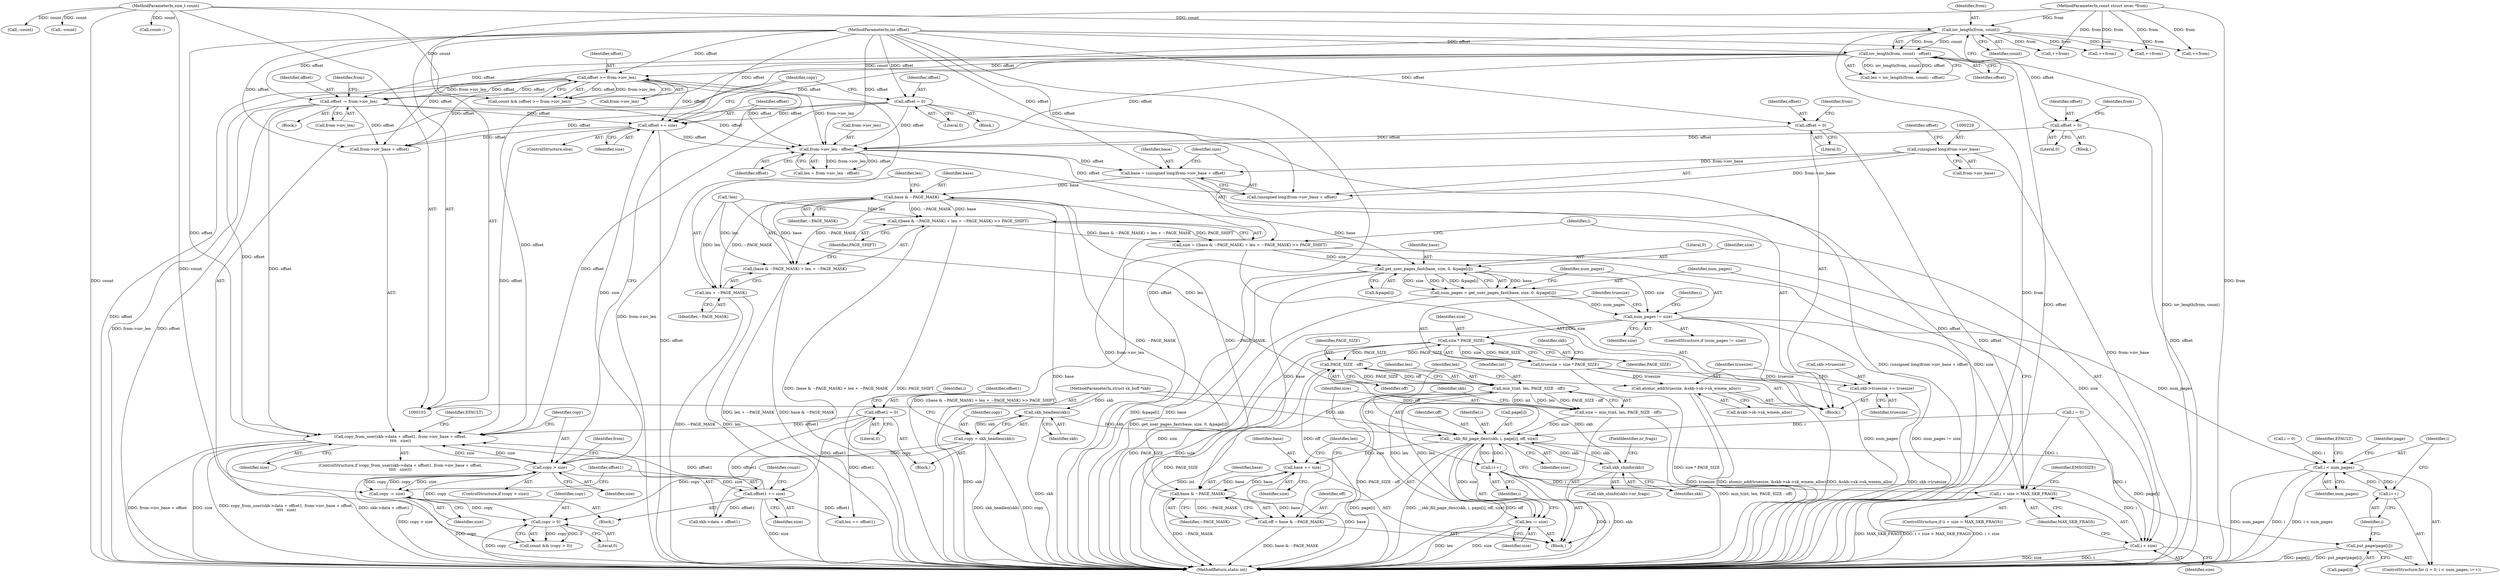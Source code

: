 digraph "0_linux_b92946e2919134ebe2a4083e4302236295ea2a73_0@integer" {
"1000225" [label="(Call,base = (unsigned long)from->iov_base + offset)"];
"1000228" [label="(Call,(unsigned long)from->iov_base)"];
"1000210" [label="(Call,from->iov_len - offset)"];
"1000134" [label="(Call,offset >= from->iov_len)"];
"1000140" [label="(Call,offset -= from->iov_len)"];
"1000112" [label="(Call,iov_length(from, count) - offset)"];
"1000113" [label="(Call,iov_length(from, count))"];
"1000105" [label="(MethodParameterIn,const struct iovec *from)"];
"1000107" [label="(MethodParameterIn,size_t count)"];
"1000106" [label="(MethodParameterIn,int offset)"];
"1000181" [label="(Call,offset = 0)"];
"1000185" [label="(Call,offset += size)"];
"1000173" [label="(Call,copy > size)"];
"1000188" [label="(Call,copy -= size)"];
"1000152" [label="(Call,copy > 0)"];
"1000118" [label="(Call,copy = skb_headlen(skb))"];
"1000120" [label="(Call,skb_headlen(skb))"];
"1000104" [label="(MethodParameterIn,struct sk_buff *skb)"];
"1000157" [label="(Call,copy_from_user(skb->data + offset1, from->iov_base + offset,\n\t\t\t\t   size))"];
"1000124" [label="(Call,offset1 = 0)"];
"1000191" [label="(Call,offset1 += size)"];
"1000352" [label="(Call,offset = 0)"];
"1000219" [label="(Call,offset = 0)"];
"1000238" [label="(Call,base & ~PAGE_MASK)"];
"1000236" [label="(Call,((base & ~PAGE_MASK) + len + ~PAGE_MASK) >> PAGE_SHIFT)"];
"1000234" [label="(Call,size = ((base & ~PAGE_MASK) + len + ~PAGE_MASK) >> PAGE_SHIFT)"];
"1000246" [label="(Call,i + size > MAX_SKB_FRAGS)"];
"1000247" [label="(Call,i + size)"];
"1000256" [label="(Call,get_user_pages_fast(base, size, 0, &page[i]))"];
"1000254" [label="(Call,num_pages = get_user_pages_fast(base, size, 0, &page[i]))"];
"1000265" [label="(Call,num_pages != size)"];
"1000273" [label="(Call,i < num_pages)"];
"1000276" [label="(Call,i++)"];
"1000287" [label="(Call,size * PAGE_SIZE)"];
"1000285" [label="(Call,truesize = size * PAGE_SIZE)"];
"1000300" [label="(Call,skb->truesize += truesize)"];
"1000305" [label="(Call,atomic_add(truesize, &skb->sk->sk_wmem_alloc))"];
"1000328" [label="(Call,PAGE_SIZE - off)"];
"1000325" [label="(Call,min_t(int, len, PAGE_SIZE - off))"];
"1000323" [label="(Call,size = min_t(int, len, PAGE_SIZE - off))"];
"1000331" [label="(Call,__skb_fill_page_desc(skb, i, page[i], off, size))"];
"1000278" [label="(Call,put_page(page[i]))"];
"1000341" [label="(Call,skb_shinfo(skb))"];
"1000344" [label="(Call,base += size)"];
"1000319" [label="(Call,base & ~PAGE_MASK)"];
"1000317" [label="(Call,off = base & ~PAGE_MASK)"];
"1000347" [label="(Call,len -= size)"];
"1000350" [label="(Call,i++)"];
"1000237" [label="(Call,(base & ~PAGE_MASK) + len + ~PAGE_MASK)"];
"1000241" [label="(Call,len + ~PAGE_MASK)"];
"1000135" [label="(Identifier,offset)"];
"1000219" [label="(Call,offset = 0)"];
"1000274" [label="(Identifier,i)"];
"1000150" [label="(Call,count && (copy > 0))"];
"1000249" [label="(Identifier,size)"];
"1000156" [label="(ControlStructure,if (copy_from_user(skb->data + offset1, from->iov_base + offset,\n\t\t\t\t   size)))"];
"1000163" [label="(Call,from->iov_base + offset)"];
"1000116" [label="(Identifier,offset)"];
"1000191" [label="(Call,offset1 += size)"];
"1000245" [label="(ControlStructure,if (i + size > MAX_SKB_FRAGS))"];
"1000257" [label="(Identifier,base)"];
"1000250" [label="(Identifier,MAX_SKB_FRAGS)"];
"1000320" [label="(Identifier,base)"];
"1000280" [label="(Identifier,page)"];
"1000176" [label="(Block,)"];
"1000266" [label="(Identifier,num_pages)"];
"1000179" [label="(Call,--count)"];
"1000107" [label="(MethodParameterIn,size_t count)"];
"1000192" [label="(Identifier,offset1)"];
"1000125" [label="(Identifier,offset1)"];
"1000292" [label="(Identifier,skb)"];
"1000275" [label="(Identifier,num_pages)"];
"1000154" [label="(Literal,0)"];
"1000254" [label="(Call,num_pages = get_user_pages_fast(base, size, 0, &page[i]))"];
"1000345" [label="(Identifier,base)"];
"1000134" [label="(Call,offset >= from->iov_len)"];
"1000304" [label="(Identifier,truesize)"];
"1000239" [label="(Identifier,base)"];
"1000230" [label="(Call,from->iov_base)"];
"1000270" [label="(Call,i = 0)"];
"1000278" [label="(Call,put_page(page[i]))"];
"1000172" [label="(ControlStructure,if (copy > size))"];
"1000222" [label="(Call,++from)"];
"1000344" [label="(Call,base += size)"];
"1000349" [label="(Identifier,size)"];
"1000186" [label="(Identifier,offset)"];
"1000327" [label="(Identifier,len)"];
"1000147" [label="(Call,--count)"];
"1000183" [label="(Literal,0)"];
"1000356" [label="(Identifier,from)"];
"1000228" [label="(Call,(unsigned long)from->iov_base)"];
"1000118" [label="(Call,copy = skb_headlen(skb))"];
"1000306" [label="(Identifier,truesize)"];
"1000185" [label="(Call,offset += size)"];
"1000300" [label="(Call,skb->truesize += truesize)"];
"1000104" [label="(MethodParameterIn,struct sk_buff *skb)"];
"1000340" [label="(Call,skb_shinfo(skb)->nr_frags)"];
"1000288" [label="(Identifier,size)"];
"1000243" [label="(Identifier,~PAGE_MASK)"];
"1000142" [label="(Call,from->iov_len)"];
"1000132" [label="(Call,count && (offset >= from->iov_len))"];
"1000177" [label="(Call,++from)"];
"1000277" [label="(Identifier,i)"];
"1000328" [label="(Call,PAGE_SIZE - off)"];
"1000286" [label="(Identifier,truesize)"];
"1000203" [label="(Block,)"];
"1000211" [label="(Call,from->iov_len)"];
"1000236" [label="(Call,((base & ~PAGE_MASK) + len + ~PAGE_MASK) >> PAGE_SHIFT)"];
"1000140" [label="(Call,offset -= from->iov_len)"];
"1000329" [label="(Identifier,PAGE_SIZE)"];
"1000318" [label="(Identifier,off)"];
"1000174" [label="(Identifier,copy)"];
"1000323" [label="(Call,size = min_t(int, len, PAGE_SIZE - off))"];
"1000350" [label="(Call,i++)"];
"1000260" [label="(Call,&page[i])"];
"1000184" [label="(ControlStructure,else)"];
"1000307" [label="(Call,&skb->sk->sk_wmem_alloc)"];
"1000190" [label="(Identifier,size)"];
"1000182" [label="(Identifier,offset)"];
"1000359" [label="(MethodReturn,static int)"];
"1000141" [label="(Identifier,offset)"];
"1000346" [label="(Identifier,size)"];
"1000233" [label="(Identifier,offset)"];
"1000284" [label="(Identifier,EFAULT)"];
"1000343" [label="(FieldIdentifier,nr_frags)"];
"1000151" [label="(Identifier,count)"];
"1000287" [label="(Call,size * PAGE_SIZE)"];
"1000126" [label="(Literal,0)"];
"1000259" [label="(Literal,0)"];
"1000139" [label="(Block,)"];
"1000221" [label="(Literal,0)"];
"1000244" [label="(Identifier,PAGE_SHIFT)"];
"1000235" [label="(Identifier,size)"];
"1000332" [label="(Identifier,skb)"];
"1000237" [label="(Call,(base & ~PAGE_MASK) + len + ~PAGE_MASK)"];
"1000267" [label="(Identifier,size)"];
"1000333" [label="(Identifier,i)"];
"1000342" [label="(Identifier,skb)"];
"1000240" [label="(Identifier,~PAGE_MASK)"];
"1000119" [label="(Identifier,copy)"];
"1000354" [label="(Literal,0)"];
"1000157" [label="(Call,copy_from_user(skb->data + offset1, from->iov_base + offset,\n\t\t\t\t   size))"];
"1000324" [label="(Identifier,size)"];
"1000129" [label="(Identifier,i)"];
"1000128" [label="(Call,i = 0)"];
"1000352" [label="(Call,offset = 0)"];
"1000158" [label="(Call,skb->data + offset1)"];
"1000225" [label="(Call,base = (unsigned long)from->iov_base + offset)"];
"1000187" [label="(Identifier,size)"];
"1000115" [label="(Identifier,count)"];
"1000201" [label="(Call,count--)"];
"1000315" [label="(Block,)"];
"1000279" [label="(Call,page[i])"];
"1000317" [label="(Call,off = base & ~PAGE_MASK)"];
"1000189" [label="(Identifier,copy)"];
"1000247" [label="(Call,i + size)"];
"1000136" [label="(Call,from->iov_len)"];
"1000256" [label="(Call,get_user_pages_fast(base, size, 0, &page[i]))"];
"1000168" [label="(Identifier,size)"];
"1000188" [label="(Call,copy -= size)"];
"1000181" [label="(Call,offset = 0)"];
"1000314" [label="(Identifier,len)"];
"1000264" [label="(ControlStructure,if (num_pages != size))"];
"1000330" [label="(Identifier,off)"];
"1000338" [label="(Identifier,size)"];
"1000348" [label="(Identifier,len)"];
"1000121" [label="(Identifier,skb)"];
"1000110" [label="(Call,len = iov_length(from, count) - offset)"];
"1000195" [label="(Call,len == offset1)"];
"1000112" [label="(Call,iov_length(from, count) - offset)"];
"1000220" [label="(Identifier,offset)"];
"1000153" [label="(Identifier,copy)"];
"1000218" [label="(Block,)"];
"1000325" [label="(Call,min_t(int, len, PAGE_SIZE - off))"];
"1000223" [label="(Identifier,from)"];
"1000253" [label="(Identifier,EMSGSIZE)"];
"1000120" [label="(Call,skb_headlen(skb))"];
"1000351" [label="(Identifier,i)"];
"1000234" [label="(Call,size = ((base & ~PAGE_MASK) + len + ~PAGE_MASK) >> PAGE_SHIFT)"];
"1000124" [label="(Call,offset1 = 0)"];
"1000248" [label="(Identifier,i)"];
"1000246" [label="(Call,i + size > MAX_SKB_FRAGS)"];
"1000269" [label="(ControlStructure,for (i = 0; i < num_pages; i++))"];
"1000273" [label="(Call,i < num_pages)"];
"1000146" [label="(Identifier,from)"];
"1000331" [label="(Call,__skb_fill_page_desc(skb, i, page[i], off, size))"];
"1000326" [label="(Identifier,int)"];
"1000265" [label="(Call,num_pages != size)"];
"1000175" [label="(Identifier,size)"];
"1000155" [label="(Block,)"];
"1000108" [label="(Block,)"];
"1000271" [label="(Identifier,i)"];
"1000214" [label="(Identifier,offset)"];
"1000216" [label="(Call,!len)"];
"1000334" [label="(Call,page[i])"];
"1000242" [label="(Identifier,len)"];
"1000210" [label="(Call,from->iov_len - offset)"];
"1000258" [label="(Identifier,size)"];
"1000289" [label="(Identifier,PAGE_SIZE)"];
"1000305" [label="(Call,atomic_add(truesize, &skb->sk->sk_wmem_alloc))"];
"1000178" [label="(Identifier,from)"];
"1000341" [label="(Call,skb_shinfo(skb))"];
"1000113" [label="(Call,iov_length(from, count))"];
"1000173" [label="(Call,copy > size)"];
"1000241" [label="(Call,len + ~PAGE_MASK)"];
"1000301" [label="(Call,skb->truesize)"];
"1000208" [label="(Call,len = from->iov_len - offset)"];
"1000114" [label="(Identifier,from)"];
"1000238" [label="(Call,base & ~PAGE_MASK)"];
"1000227" [label="(Call,(unsigned long)from->iov_base + offset)"];
"1000347" [label="(Call,len -= size)"];
"1000337" [label="(Identifier,off)"];
"1000145" [label="(Call,++from)"];
"1000355" [label="(Call,++from)"];
"1000105" [label="(MethodParameterIn,const struct iovec *from)"];
"1000193" [label="(Identifier,size)"];
"1000285" [label="(Call,truesize = size * PAGE_SIZE)"];
"1000152" [label="(Call,copy > 0)"];
"1000319" [label="(Call,base & ~PAGE_MASK)"];
"1000321" [label="(Identifier,~PAGE_MASK)"];
"1000353" [label="(Identifier,offset)"];
"1000106" [label="(MethodParameterIn,int offset)"];
"1000276" [label="(Call,i++)"];
"1000226" [label="(Identifier,base)"];
"1000171" [label="(Identifier,EFAULT)"];
"1000255" [label="(Identifier,num_pages)"];
"1000225" -> "1000203"  [label="AST: "];
"1000225" -> "1000227"  [label="CFG: "];
"1000226" -> "1000225"  [label="AST: "];
"1000227" -> "1000225"  [label="AST: "];
"1000235" -> "1000225"  [label="CFG: "];
"1000225" -> "1000359"  [label="DDG: (unsigned long)from->iov_base + offset"];
"1000228" -> "1000225"  [label="DDG: from->iov_base"];
"1000210" -> "1000225"  [label="DDG: offset"];
"1000106" -> "1000225"  [label="DDG: offset"];
"1000225" -> "1000238"  [label="DDG: base"];
"1000228" -> "1000227"  [label="AST: "];
"1000228" -> "1000230"  [label="CFG: "];
"1000229" -> "1000228"  [label="AST: "];
"1000230" -> "1000228"  [label="AST: "];
"1000233" -> "1000228"  [label="CFG: "];
"1000228" -> "1000359"  [label="DDG: from->iov_base"];
"1000228" -> "1000227"  [label="DDG: from->iov_base"];
"1000210" -> "1000208"  [label="AST: "];
"1000210" -> "1000214"  [label="CFG: "];
"1000211" -> "1000210"  [label="AST: "];
"1000214" -> "1000210"  [label="AST: "];
"1000208" -> "1000210"  [label="CFG: "];
"1000210" -> "1000359"  [label="DDG: from->iov_len"];
"1000210" -> "1000208"  [label="DDG: from->iov_len"];
"1000210" -> "1000208"  [label="DDG: offset"];
"1000134" -> "1000210"  [label="DDG: from->iov_len"];
"1000134" -> "1000210"  [label="DDG: offset"];
"1000181" -> "1000210"  [label="DDG: offset"];
"1000185" -> "1000210"  [label="DDG: offset"];
"1000140" -> "1000210"  [label="DDG: offset"];
"1000352" -> "1000210"  [label="DDG: offset"];
"1000219" -> "1000210"  [label="DDG: offset"];
"1000112" -> "1000210"  [label="DDG: offset"];
"1000106" -> "1000210"  [label="DDG: offset"];
"1000210" -> "1000227"  [label="DDG: offset"];
"1000134" -> "1000132"  [label="AST: "];
"1000134" -> "1000136"  [label="CFG: "];
"1000135" -> "1000134"  [label="AST: "];
"1000136" -> "1000134"  [label="AST: "];
"1000132" -> "1000134"  [label="CFG: "];
"1000134" -> "1000359"  [label="DDG: offset"];
"1000134" -> "1000359"  [label="DDG: from->iov_len"];
"1000134" -> "1000132"  [label="DDG: offset"];
"1000134" -> "1000132"  [label="DDG: from->iov_len"];
"1000140" -> "1000134"  [label="DDG: offset"];
"1000112" -> "1000134"  [label="DDG: offset"];
"1000106" -> "1000134"  [label="DDG: offset"];
"1000134" -> "1000140"  [label="DDG: from->iov_len"];
"1000134" -> "1000140"  [label="DDG: offset"];
"1000134" -> "1000157"  [label="DDG: offset"];
"1000134" -> "1000163"  [label="DDG: offset"];
"1000134" -> "1000185"  [label="DDG: offset"];
"1000140" -> "1000139"  [label="AST: "];
"1000140" -> "1000142"  [label="CFG: "];
"1000141" -> "1000140"  [label="AST: "];
"1000142" -> "1000140"  [label="AST: "];
"1000146" -> "1000140"  [label="CFG: "];
"1000140" -> "1000359"  [label="DDG: from->iov_len"];
"1000140" -> "1000359"  [label="DDG: offset"];
"1000112" -> "1000140"  [label="DDG: offset"];
"1000106" -> "1000140"  [label="DDG: offset"];
"1000140" -> "1000157"  [label="DDG: offset"];
"1000140" -> "1000163"  [label="DDG: offset"];
"1000140" -> "1000185"  [label="DDG: offset"];
"1000112" -> "1000110"  [label="AST: "];
"1000112" -> "1000116"  [label="CFG: "];
"1000113" -> "1000112"  [label="AST: "];
"1000116" -> "1000112"  [label="AST: "];
"1000110" -> "1000112"  [label="CFG: "];
"1000112" -> "1000359"  [label="DDG: iov_length(from, count)"];
"1000112" -> "1000359"  [label="DDG: offset"];
"1000112" -> "1000110"  [label="DDG: iov_length(from, count)"];
"1000112" -> "1000110"  [label="DDG: offset"];
"1000113" -> "1000112"  [label="DDG: from"];
"1000113" -> "1000112"  [label="DDG: count"];
"1000106" -> "1000112"  [label="DDG: offset"];
"1000112" -> "1000157"  [label="DDG: offset"];
"1000112" -> "1000163"  [label="DDG: offset"];
"1000112" -> "1000185"  [label="DDG: offset"];
"1000113" -> "1000115"  [label="CFG: "];
"1000114" -> "1000113"  [label="AST: "];
"1000115" -> "1000113"  [label="AST: "];
"1000116" -> "1000113"  [label="CFG: "];
"1000113" -> "1000359"  [label="DDG: from"];
"1000105" -> "1000113"  [label="DDG: from"];
"1000107" -> "1000113"  [label="DDG: count"];
"1000113" -> "1000132"  [label="DDG: count"];
"1000113" -> "1000145"  [label="DDG: from"];
"1000113" -> "1000177"  [label="DDG: from"];
"1000113" -> "1000222"  [label="DDG: from"];
"1000113" -> "1000355"  [label="DDG: from"];
"1000105" -> "1000103"  [label="AST: "];
"1000105" -> "1000359"  [label="DDG: from"];
"1000105" -> "1000145"  [label="DDG: from"];
"1000105" -> "1000177"  [label="DDG: from"];
"1000105" -> "1000222"  [label="DDG: from"];
"1000105" -> "1000355"  [label="DDG: from"];
"1000107" -> "1000103"  [label="AST: "];
"1000107" -> "1000359"  [label="DDG: count"];
"1000107" -> "1000132"  [label="DDG: count"];
"1000107" -> "1000147"  [label="DDG: count"];
"1000107" -> "1000150"  [label="DDG: count"];
"1000107" -> "1000179"  [label="DDG: count"];
"1000107" -> "1000201"  [label="DDG: count"];
"1000106" -> "1000103"  [label="AST: "];
"1000106" -> "1000359"  [label="DDG: offset"];
"1000106" -> "1000157"  [label="DDG: offset"];
"1000106" -> "1000163"  [label="DDG: offset"];
"1000106" -> "1000181"  [label="DDG: offset"];
"1000106" -> "1000185"  [label="DDG: offset"];
"1000106" -> "1000219"  [label="DDG: offset"];
"1000106" -> "1000227"  [label="DDG: offset"];
"1000106" -> "1000352"  [label="DDG: offset"];
"1000181" -> "1000176"  [label="AST: "];
"1000181" -> "1000183"  [label="CFG: "];
"1000182" -> "1000181"  [label="AST: "];
"1000183" -> "1000181"  [label="AST: "];
"1000189" -> "1000181"  [label="CFG: "];
"1000181" -> "1000359"  [label="DDG: offset"];
"1000181" -> "1000157"  [label="DDG: offset"];
"1000181" -> "1000163"  [label="DDG: offset"];
"1000181" -> "1000185"  [label="DDG: offset"];
"1000185" -> "1000184"  [label="AST: "];
"1000185" -> "1000187"  [label="CFG: "];
"1000186" -> "1000185"  [label="AST: "];
"1000187" -> "1000185"  [label="AST: "];
"1000189" -> "1000185"  [label="CFG: "];
"1000185" -> "1000359"  [label="DDG: offset"];
"1000185" -> "1000157"  [label="DDG: offset"];
"1000185" -> "1000163"  [label="DDG: offset"];
"1000173" -> "1000185"  [label="DDG: size"];
"1000173" -> "1000172"  [label="AST: "];
"1000173" -> "1000175"  [label="CFG: "];
"1000174" -> "1000173"  [label="AST: "];
"1000175" -> "1000173"  [label="AST: "];
"1000178" -> "1000173"  [label="CFG: "];
"1000186" -> "1000173"  [label="CFG: "];
"1000173" -> "1000359"  [label="DDG: copy > size"];
"1000173" -> "1000157"  [label="DDG: size"];
"1000188" -> "1000173"  [label="DDG: copy"];
"1000152" -> "1000173"  [label="DDG: copy"];
"1000118" -> "1000173"  [label="DDG: copy"];
"1000157" -> "1000173"  [label="DDG: size"];
"1000173" -> "1000188"  [label="DDG: size"];
"1000173" -> "1000188"  [label="DDG: copy"];
"1000173" -> "1000191"  [label="DDG: size"];
"1000188" -> "1000155"  [label="AST: "];
"1000188" -> "1000190"  [label="CFG: "];
"1000189" -> "1000188"  [label="AST: "];
"1000190" -> "1000188"  [label="AST: "];
"1000192" -> "1000188"  [label="CFG: "];
"1000188" -> "1000359"  [label="DDG: copy"];
"1000188" -> "1000152"  [label="DDG: copy"];
"1000152" -> "1000150"  [label="AST: "];
"1000152" -> "1000154"  [label="CFG: "];
"1000153" -> "1000152"  [label="AST: "];
"1000154" -> "1000152"  [label="AST: "];
"1000150" -> "1000152"  [label="CFG: "];
"1000152" -> "1000359"  [label="DDG: copy"];
"1000152" -> "1000150"  [label="DDG: copy"];
"1000152" -> "1000150"  [label="DDG: 0"];
"1000118" -> "1000152"  [label="DDG: copy"];
"1000118" -> "1000108"  [label="AST: "];
"1000118" -> "1000120"  [label="CFG: "];
"1000119" -> "1000118"  [label="AST: "];
"1000120" -> "1000118"  [label="AST: "];
"1000125" -> "1000118"  [label="CFG: "];
"1000118" -> "1000359"  [label="DDG: skb_headlen(skb)"];
"1000118" -> "1000359"  [label="DDG: copy"];
"1000120" -> "1000118"  [label="DDG: skb"];
"1000120" -> "1000121"  [label="CFG: "];
"1000121" -> "1000120"  [label="AST: "];
"1000120" -> "1000359"  [label="DDG: skb"];
"1000104" -> "1000120"  [label="DDG: skb"];
"1000120" -> "1000331"  [label="DDG: skb"];
"1000104" -> "1000103"  [label="AST: "];
"1000104" -> "1000359"  [label="DDG: skb"];
"1000104" -> "1000331"  [label="DDG: skb"];
"1000104" -> "1000341"  [label="DDG: skb"];
"1000157" -> "1000156"  [label="AST: "];
"1000157" -> "1000168"  [label="CFG: "];
"1000158" -> "1000157"  [label="AST: "];
"1000163" -> "1000157"  [label="AST: "];
"1000168" -> "1000157"  [label="AST: "];
"1000171" -> "1000157"  [label="CFG: "];
"1000174" -> "1000157"  [label="CFG: "];
"1000157" -> "1000359"  [label="DDG: size"];
"1000157" -> "1000359"  [label="DDG: copy_from_user(skb->data + offset1, from->iov_base + offset,\n\t\t\t\t   size)"];
"1000157" -> "1000359"  [label="DDG: skb->data + offset1"];
"1000157" -> "1000359"  [label="DDG: from->iov_base + offset"];
"1000124" -> "1000157"  [label="DDG: offset1"];
"1000191" -> "1000157"  [label="DDG: offset1"];
"1000124" -> "1000108"  [label="AST: "];
"1000124" -> "1000126"  [label="CFG: "];
"1000125" -> "1000124"  [label="AST: "];
"1000126" -> "1000124"  [label="AST: "];
"1000129" -> "1000124"  [label="CFG: "];
"1000124" -> "1000158"  [label="DDG: offset1"];
"1000124" -> "1000191"  [label="DDG: offset1"];
"1000124" -> "1000195"  [label="DDG: offset1"];
"1000191" -> "1000155"  [label="AST: "];
"1000191" -> "1000193"  [label="CFG: "];
"1000192" -> "1000191"  [label="AST: "];
"1000193" -> "1000191"  [label="AST: "];
"1000151" -> "1000191"  [label="CFG: "];
"1000191" -> "1000359"  [label="DDG: size"];
"1000191" -> "1000158"  [label="DDG: offset1"];
"1000191" -> "1000195"  [label="DDG: offset1"];
"1000352" -> "1000203"  [label="AST: "];
"1000352" -> "1000354"  [label="CFG: "];
"1000353" -> "1000352"  [label="AST: "];
"1000354" -> "1000352"  [label="AST: "];
"1000356" -> "1000352"  [label="CFG: "];
"1000352" -> "1000359"  [label="DDG: offset"];
"1000219" -> "1000218"  [label="AST: "];
"1000219" -> "1000221"  [label="CFG: "];
"1000220" -> "1000219"  [label="AST: "];
"1000221" -> "1000219"  [label="AST: "];
"1000223" -> "1000219"  [label="CFG: "];
"1000219" -> "1000359"  [label="DDG: offset"];
"1000238" -> "1000237"  [label="AST: "];
"1000238" -> "1000240"  [label="CFG: "];
"1000239" -> "1000238"  [label="AST: "];
"1000240" -> "1000238"  [label="AST: "];
"1000242" -> "1000238"  [label="CFG: "];
"1000238" -> "1000359"  [label="DDG: base"];
"1000238" -> "1000236"  [label="DDG: base"];
"1000238" -> "1000236"  [label="DDG: ~PAGE_MASK"];
"1000238" -> "1000237"  [label="DDG: base"];
"1000238" -> "1000237"  [label="DDG: ~PAGE_MASK"];
"1000319" -> "1000238"  [label="DDG: ~PAGE_MASK"];
"1000238" -> "1000241"  [label="DDG: ~PAGE_MASK"];
"1000238" -> "1000256"  [label="DDG: base"];
"1000238" -> "1000319"  [label="DDG: ~PAGE_MASK"];
"1000236" -> "1000234"  [label="AST: "];
"1000236" -> "1000244"  [label="CFG: "];
"1000237" -> "1000236"  [label="AST: "];
"1000244" -> "1000236"  [label="AST: "];
"1000234" -> "1000236"  [label="CFG: "];
"1000236" -> "1000359"  [label="DDG: (base & ~PAGE_MASK) + len + ~PAGE_MASK"];
"1000236" -> "1000359"  [label="DDG: PAGE_SHIFT"];
"1000236" -> "1000234"  [label="DDG: (base & ~PAGE_MASK) + len + ~PAGE_MASK"];
"1000236" -> "1000234"  [label="DDG: PAGE_SHIFT"];
"1000216" -> "1000236"  [label="DDG: len"];
"1000234" -> "1000203"  [label="AST: "];
"1000235" -> "1000234"  [label="AST: "];
"1000248" -> "1000234"  [label="CFG: "];
"1000234" -> "1000359"  [label="DDG: ((base & ~PAGE_MASK) + len + ~PAGE_MASK) >> PAGE_SHIFT"];
"1000234" -> "1000246"  [label="DDG: size"];
"1000234" -> "1000247"  [label="DDG: size"];
"1000234" -> "1000256"  [label="DDG: size"];
"1000246" -> "1000245"  [label="AST: "];
"1000246" -> "1000250"  [label="CFG: "];
"1000247" -> "1000246"  [label="AST: "];
"1000250" -> "1000246"  [label="AST: "];
"1000253" -> "1000246"  [label="CFG: "];
"1000255" -> "1000246"  [label="CFG: "];
"1000246" -> "1000359"  [label="DDG: MAX_SKB_FRAGS"];
"1000246" -> "1000359"  [label="DDG: i + size > MAX_SKB_FRAGS"];
"1000246" -> "1000359"  [label="DDG: i + size"];
"1000350" -> "1000246"  [label="DDG: i"];
"1000128" -> "1000246"  [label="DDG: i"];
"1000247" -> "1000249"  [label="CFG: "];
"1000248" -> "1000247"  [label="AST: "];
"1000249" -> "1000247"  [label="AST: "];
"1000250" -> "1000247"  [label="CFG: "];
"1000247" -> "1000359"  [label="DDG: i"];
"1000247" -> "1000359"  [label="DDG: size"];
"1000350" -> "1000247"  [label="DDG: i"];
"1000128" -> "1000247"  [label="DDG: i"];
"1000256" -> "1000254"  [label="AST: "];
"1000256" -> "1000260"  [label="CFG: "];
"1000257" -> "1000256"  [label="AST: "];
"1000258" -> "1000256"  [label="AST: "];
"1000259" -> "1000256"  [label="AST: "];
"1000260" -> "1000256"  [label="AST: "];
"1000254" -> "1000256"  [label="CFG: "];
"1000256" -> "1000359"  [label="DDG: &page[i]"];
"1000256" -> "1000359"  [label="DDG: base"];
"1000256" -> "1000254"  [label="DDG: base"];
"1000256" -> "1000254"  [label="DDG: size"];
"1000256" -> "1000254"  [label="DDG: 0"];
"1000256" -> "1000254"  [label="DDG: &page[i]"];
"1000256" -> "1000265"  [label="DDG: size"];
"1000256" -> "1000319"  [label="DDG: base"];
"1000254" -> "1000203"  [label="AST: "];
"1000255" -> "1000254"  [label="AST: "];
"1000266" -> "1000254"  [label="CFG: "];
"1000254" -> "1000359"  [label="DDG: get_user_pages_fast(base, size, 0, &page[i])"];
"1000254" -> "1000265"  [label="DDG: num_pages"];
"1000265" -> "1000264"  [label="AST: "];
"1000265" -> "1000267"  [label="CFG: "];
"1000266" -> "1000265"  [label="AST: "];
"1000267" -> "1000265"  [label="AST: "];
"1000271" -> "1000265"  [label="CFG: "];
"1000286" -> "1000265"  [label="CFG: "];
"1000265" -> "1000359"  [label="DDG: num_pages != size"];
"1000265" -> "1000359"  [label="DDG: size"];
"1000265" -> "1000359"  [label="DDG: num_pages"];
"1000265" -> "1000273"  [label="DDG: num_pages"];
"1000265" -> "1000287"  [label="DDG: size"];
"1000273" -> "1000269"  [label="AST: "];
"1000273" -> "1000275"  [label="CFG: "];
"1000274" -> "1000273"  [label="AST: "];
"1000275" -> "1000273"  [label="AST: "];
"1000280" -> "1000273"  [label="CFG: "];
"1000284" -> "1000273"  [label="CFG: "];
"1000273" -> "1000359"  [label="DDG: num_pages"];
"1000273" -> "1000359"  [label="DDG: i"];
"1000273" -> "1000359"  [label="DDG: i < num_pages"];
"1000276" -> "1000273"  [label="DDG: i"];
"1000270" -> "1000273"  [label="DDG: i"];
"1000273" -> "1000276"  [label="DDG: i"];
"1000276" -> "1000269"  [label="AST: "];
"1000276" -> "1000277"  [label="CFG: "];
"1000277" -> "1000276"  [label="AST: "];
"1000274" -> "1000276"  [label="CFG: "];
"1000287" -> "1000285"  [label="AST: "];
"1000287" -> "1000289"  [label="CFG: "];
"1000288" -> "1000287"  [label="AST: "];
"1000289" -> "1000287"  [label="AST: "];
"1000285" -> "1000287"  [label="CFG: "];
"1000287" -> "1000359"  [label="DDG: PAGE_SIZE"];
"1000287" -> "1000359"  [label="DDG: size"];
"1000287" -> "1000285"  [label="DDG: size"];
"1000287" -> "1000285"  [label="DDG: PAGE_SIZE"];
"1000328" -> "1000287"  [label="DDG: PAGE_SIZE"];
"1000287" -> "1000328"  [label="DDG: PAGE_SIZE"];
"1000285" -> "1000203"  [label="AST: "];
"1000286" -> "1000285"  [label="AST: "];
"1000292" -> "1000285"  [label="CFG: "];
"1000285" -> "1000359"  [label="DDG: size * PAGE_SIZE"];
"1000285" -> "1000300"  [label="DDG: truesize"];
"1000285" -> "1000305"  [label="DDG: truesize"];
"1000300" -> "1000203"  [label="AST: "];
"1000300" -> "1000304"  [label="CFG: "];
"1000301" -> "1000300"  [label="AST: "];
"1000304" -> "1000300"  [label="AST: "];
"1000306" -> "1000300"  [label="CFG: "];
"1000300" -> "1000359"  [label="DDG: skb->truesize"];
"1000305" -> "1000203"  [label="AST: "];
"1000305" -> "1000307"  [label="CFG: "];
"1000306" -> "1000305"  [label="AST: "];
"1000307" -> "1000305"  [label="AST: "];
"1000314" -> "1000305"  [label="CFG: "];
"1000305" -> "1000359"  [label="DDG: atomic_add(truesize, &skb->sk->sk_wmem_alloc)"];
"1000305" -> "1000359"  [label="DDG: &skb->sk->sk_wmem_alloc"];
"1000305" -> "1000359"  [label="DDG: truesize"];
"1000328" -> "1000325"  [label="AST: "];
"1000328" -> "1000330"  [label="CFG: "];
"1000329" -> "1000328"  [label="AST: "];
"1000330" -> "1000328"  [label="AST: "];
"1000325" -> "1000328"  [label="CFG: "];
"1000328" -> "1000359"  [label="DDG: PAGE_SIZE"];
"1000328" -> "1000325"  [label="DDG: PAGE_SIZE"];
"1000328" -> "1000325"  [label="DDG: off"];
"1000317" -> "1000328"  [label="DDG: off"];
"1000328" -> "1000331"  [label="DDG: off"];
"1000325" -> "1000323"  [label="AST: "];
"1000326" -> "1000325"  [label="AST: "];
"1000327" -> "1000325"  [label="AST: "];
"1000323" -> "1000325"  [label="CFG: "];
"1000325" -> "1000359"  [label="DDG: int"];
"1000325" -> "1000359"  [label="DDG: PAGE_SIZE - off"];
"1000325" -> "1000323"  [label="DDG: int"];
"1000325" -> "1000323"  [label="DDG: len"];
"1000325" -> "1000323"  [label="DDG: PAGE_SIZE - off"];
"1000347" -> "1000325"  [label="DDG: len"];
"1000216" -> "1000325"  [label="DDG: len"];
"1000325" -> "1000347"  [label="DDG: len"];
"1000323" -> "1000315"  [label="AST: "];
"1000324" -> "1000323"  [label="AST: "];
"1000332" -> "1000323"  [label="CFG: "];
"1000323" -> "1000359"  [label="DDG: min_t(int, len, PAGE_SIZE - off)"];
"1000323" -> "1000331"  [label="DDG: size"];
"1000331" -> "1000315"  [label="AST: "];
"1000331" -> "1000338"  [label="CFG: "];
"1000332" -> "1000331"  [label="AST: "];
"1000333" -> "1000331"  [label="AST: "];
"1000334" -> "1000331"  [label="AST: "];
"1000337" -> "1000331"  [label="AST: "];
"1000338" -> "1000331"  [label="AST: "];
"1000342" -> "1000331"  [label="CFG: "];
"1000331" -> "1000359"  [label="DDG: page[i]"];
"1000331" -> "1000359"  [label="DDG: __skb_fill_page_desc(skb, i, page[i], off, size)"];
"1000331" -> "1000359"  [label="DDG: off"];
"1000331" -> "1000278"  [label="DDG: page[i]"];
"1000341" -> "1000331"  [label="DDG: skb"];
"1000350" -> "1000331"  [label="DDG: i"];
"1000128" -> "1000331"  [label="DDG: i"];
"1000331" -> "1000341"  [label="DDG: skb"];
"1000331" -> "1000344"  [label="DDG: size"];
"1000331" -> "1000347"  [label="DDG: size"];
"1000331" -> "1000350"  [label="DDG: i"];
"1000278" -> "1000269"  [label="AST: "];
"1000278" -> "1000279"  [label="CFG: "];
"1000279" -> "1000278"  [label="AST: "];
"1000277" -> "1000278"  [label="CFG: "];
"1000278" -> "1000359"  [label="DDG: put_page(page[i])"];
"1000278" -> "1000359"  [label="DDG: page[i]"];
"1000341" -> "1000340"  [label="AST: "];
"1000341" -> "1000342"  [label="CFG: "];
"1000342" -> "1000341"  [label="AST: "];
"1000343" -> "1000341"  [label="CFG: "];
"1000341" -> "1000359"  [label="DDG: skb"];
"1000344" -> "1000315"  [label="AST: "];
"1000344" -> "1000346"  [label="CFG: "];
"1000345" -> "1000344"  [label="AST: "];
"1000346" -> "1000344"  [label="AST: "];
"1000348" -> "1000344"  [label="CFG: "];
"1000344" -> "1000359"  [label="DDG: base"];
"1000344" -> "1000319"  [label="DDG: base"];
"1000319" -> "1000344"  [label="DDG: base"];
"1000319" -> "1000317"  [label="AST: "];
"1000319" -> "1000321"  [label="CFG: "];
"1000320" -> "1000319"  [label="AST: "];
"1000321" -> "1000319"  [label="AST: "];
"1000317" -> "1000319"  [label="CFG: "];
"1000319" -> "1000359"  [label="DDG: ~PAGE_MASK"];
"1000319" -> "1000317"  [label="DDG: base"];
"1000319" -> "1000317"  [label="DDG: ~PAGE_MASK"];
"1000317" -> "1000315"  [label="AST: "];
"1000318" -> "1000317"  [label="AST: "];
"1000324" -> "1000317"  [label="CFG: "];
"1000317" -> "1000359"  [label="DDG: base & ~PAGE_MASK"];
"1000347" -> "1000315"  [label="AST: "];
"1000347" -> "1000349"  [label="CFG: "];
"1000348" -> "1000347"  [label="AST: "];
"1000349" -> "1000347"  [label="AST: "];
"1000351" -> "1000347"  [label="CFG: "];
"1000347" -> "1000359"  [label="DDG: size"];
"1000347" -> "1000359"  [label="DDG: len"];
"1000350" -> "1000315"  [label="AST: "];
"1000350" -> "1000351"  [label="CFG: "];
"1000351" -> "1000350"  [label="AST: "];
"1000314" -> "1000350"  [label="CFG: "];
"1000350" -> "1000359"  [label="DDG: i"];
"1000237" -> "1000241"  [label="CFG: "];
"1000241" -> "1000237"  [label="AST: "];
"1000244" -> "1000237"  [label="CFG: "];
"1000237" -> "1000359"  [label="DDG: base & ~PAGE_MASK"];
"1000237" -> "1000359"  [label="DDG: len + ~PAGE_MASK"];
"1000216" -> "1000237"  [label="DDG: len"];
"1000241" -> "1000243"  [label="CFG: "];
"1000242" -> "1000241"  [label="AST: "];
"1000243" -> "1000241"  [label="AST: "];
"1000241" -> "1000359"  [label="DDG: len"];
"1000241" -> "1000359"  [label="DDG: ~PAGE_MASK"];
"1000216" -> "1000241"  [label="DDG: len"];
}
